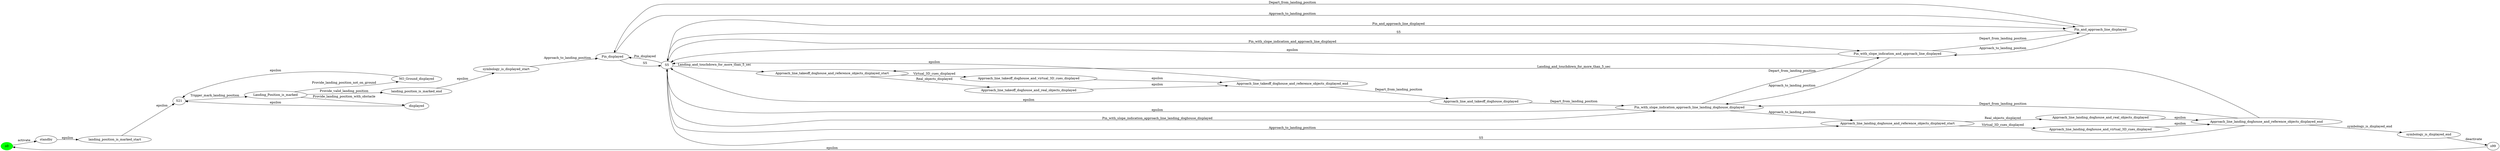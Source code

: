 digraph G {
rankdir=LR;
state0[ label = "s0", style=filled, color=green ];
state1 [ label = "Approach_line_landing_doghouse_and_reference_objects_displayed_end" ];
state1 -> state2 [ label=" symbology_is_displayed_end " ];
state1 -> state3 [ label=" Landing_and_touchdown_for_more_than_5_sec " ];
state1 -> state4 [ label=" S5 " ];
state1 -> state5 [ label=" Depart_from_landing_position " ];
state6 [ label = "Pin_displayed" ];
state6 -> state4 [ label=" S5 " ];
state6 -> state7 [ label=" Approach_to_landing_position " ];
state4 [ label = "S5" ];
state4 -> state5 [ label=" Pin_with_slope_indication_approach_line_landing_doghouse_displayed " ];
state4 -> state7 [ label=" Pin_and_approach_line_displayed " ];
state4 -> state6 [ label=" Pin_displayed " ];
state4 -> state8 [ label=" Pin_with_slope_indication_and_approach_line_displayed " ];
state4 -> state9 [ label=" Approach_to_landing_position " ];
state4 -> state3 [ label=" Landing_and_touchdown_for_more_than_5_sec " ];
state10 [ label = "standby" ];
state10 -> state11 [ label=" epsilon " ];
state12 [ label = "Approach_line_and_takeoff_doghouse_displayed" ];
state12 -> state5 [ label=" Depart_from_landing_position " ];
state12 -> state4 [ label=" epsilon " ];
state8 [ label = "Pin_with_slope_indication_and_approach_line_displayed" ];
state8 -> state5 [ label=" Approach_to_landing_position " ];
state8 -> state4 [ label=" epsilon " ];
state8 -> state7 [ label=" Depart_from_landing_position " ];
state13 [ label = "s99" ];
state13 -> state0 [ label=" epsilon " ];
state14 [ label = "S21" ];
state14 -> state15 [ label=" Trigger_mark_landing_position " ];
state5 [ label = "Pin_with_slope_indication_approach_line_landing_doghouse_displayed" ];
state5 -> state9 [ label=" Approach_to_landing_position " ];
state5 -> state8 [ label=" Depart_from_landing_position " ];
state5 -> state4 [ label=" epsilon " ];
state16 [ label = "Approach_line_landing_doghouse_and_virtual_3D_cues_displayed" ];
state16 -> state1 [ label=" epsilon " ];
state11 [ label = "landing_position_is_marked_start" ];
state11 -> state14 [ label=" epsilon " ];
state17 [ label = "symbology_is_displayed_start" ];
state17 -> state6 [ label=" Approach_to_landing_position " ];
state18 [ label = "Approach_line_takeoff_doghouse_and_reference_objects_displayed_end" ];
state18 -> state12 [ label=" Depart_from_landing_position " ];
state18 -> state4 [ label=" epsilon " ];
state19 [ label = "NO_Ground_displayed" ];
state19 -> state14 [ label=" epsilon " ];
state20 [ label = "Approach_line_takeoff_doghouse_and_real_objects_displayed" ];
state20 -> state18 [ label=" epsilon " ];
state0 -> state10 [ label=" activate " ];
state21 [ label = "displayed" ];
state21 -> state14 [ label=" epsilon " ];
state22 [ label = "landing_position_is_marked_end" ];
state22 -> state17 [ label=" epsilon " ];
state23 [ label = "Approach_line_landing_doghouse_and_real_objects_displayed" ];
state23 -> state1 [ label=" epsilon " ];
state2 [ label = "symbology_is_displayed_end" ];
state2 -> state13 [ label=" deactivate " ];
state7 [ label = "Pin_and_approach_line_displayed" ];
state7 -> state8 [ label=" Approach_to_landing_position " ];
state7 -> state6 [ label=" Depart_from_landing_position " ];
state7 -> state4 [ label=" S5 " ];
state9 [ label = "Approach_line_landing_doghouse_and_reference_objects_displayed_start" ];
state9 -> state16 [ label=" Virtual_3D_cues_displayed " ];
state9 -> state23 [ label=" Real_objects_displayed " ];
state15 [ label = "Landing_Position_is_marked" ];
state15 -> state19 [ label=" Provide_landing_position_not_on_ground " ];
state15 -> state21 [ label=" Provide_landing_position_with_obstacle " ];
state15 -> state22 [ label=" Provide_valid_landing_position " ];
state3 [ label = "Approach_line_takeoff_doghouse_and_reference_objects_displayed_start" ];
state3 -> state24 [ label=" Virtual_3D_cues_displayed " ];
state3 -> state20 [ label=" Real_objects_displayed " ];
state24 [ label = "Approach_line_takeoff_doghouse_and_virtual_3D_cues_displayed" ];
state24 -> state18 [ label=" epsilon " ];
}
